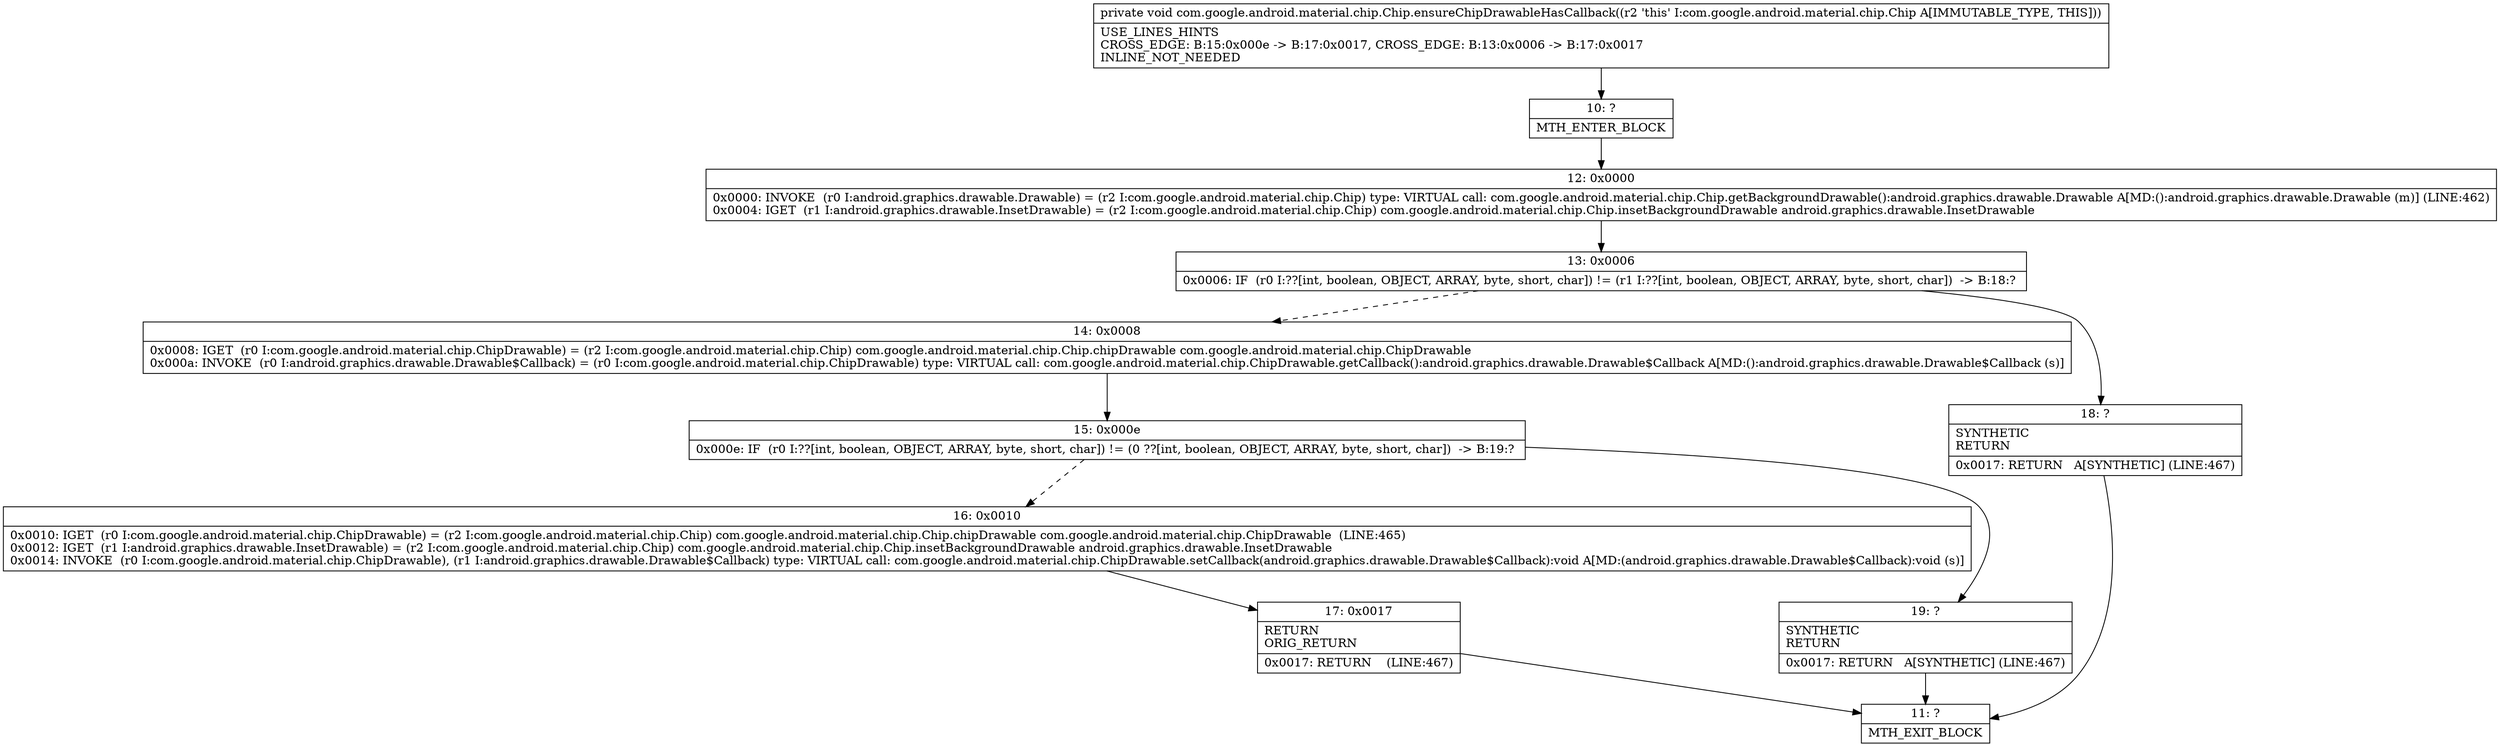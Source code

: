 digraph "CFG forcom.google.android.material.chip.Chip.ensureChipDrawableHasCallback()V" {
Node_10 [shape=record,label="{10\:\ ?|MTH_ENTER_BLOCK\l}"];
Node_12 [shape=record,label="{12\:\ 0x0000|0x0000: INVOKE  (r0 I:android.graphics.drawable.Drawable) = (r2 I:com.google.android.material.chip.Chip) type: VIRTUAL call: com.google.android.material.chip.Chip.getBackgroundDrawable():android.graphics.drawable.Drawable A[MD:():android.graphics.drawable.Drawable (m)] (LINE:462)\l0x0004: IGET  (r1 I:android.graphics.drawable.InsetDrawable) = (r2 I:com.google.android.material.chip.Chip) com.google.android.material.chip.Chip.insetBackgroundDrawable android.graphics.drawable.InsetDrawable \l}"];
Node_13 [shape=record,label="{13\:\ 0x0006|0x0006: IF  (r0 I:??[int, boolean, OBJECT, ARRAY, byte, short, char]) != (r1 I:??[int, boolean, OBJECT, ARRAY, byte, short, char])  \-\> B:18:? \l}"];
Node_14 [shape=record,label="{14\:\ 0x0008|0x0008: IGET  (r0 I:com.google.android.material.chip.ChipDrawable) = (r2 I:com.google.android.material.chip.Chip) com.google.android.material.chip.Chip.chipDrawable com.google.android.material.chip.ChipDrawable \l0x000a: INVOKE  (r0 I:android.graphics.drawable.Drawable$Callback) = (r0 I:com.google.android.material.chip.ChipDrawable) type: VIRTUAL call: com.google.android.material.chip.ChipDrawable.getCallback():android.graphics.drawable.Drawable$Callback A[MD:():android.graphics.drawable.Drawable$Callback (s)]\l}"];
Node_15 [shape=record,label="{15\:\ 0x000e|0x000e: IF  (r0 I:??[int, boolean, OBJECT, ARRAY, byte, short, char]) != (0 ??[int, boolean, OBJECT, ARRAY, byte, short, char])  \-\> B:19:? \l}"];
Node_16 [shape=record,label="{16\:\ 0x0010|0x0010: IGET  (r0 I:com.google.android.material.chip.ChipDrawable) = (r2 I:com.google.android.material.chip.Chip) com.google.android.material.chip.Chip.chipDrawable com.google.android.material.chip.ChipDrawable  (LINE:465)\l0x0012: IGET  (r1 I:android.graphics.drawable.InsetDrawable) = (r2 I:com.google.android.material.chip.Chip) com.google.android.material.chip.Chip.insetBackgroundDrawable android.graphics.drawable.InsetDrawable \l0x0014: INVOKE  (r0 I:com.google.android.material.chip.ChipDrawable), (r1 I:android.graphics.drawable.Drawable$Callback) type: VIRTUAL call: com.google.android.material.chip.ChipDrawable.setCallback(android.graphics.drawable.Drawable$Callback):void A[MD:(android.graphics.drawable.Drawable$Callback):void (s)]\l}"];
Node_17 [shape=record,label="{17\:\ 0x0017|RETURN\lORIG_RETURN\l|0x0017: RETURN    (LINE:467)\l}"];
Node_11 [shape=record,label="{11\:\ ?|MTH_EXIT_BLOCK\l}"];
Node_19 [shape=record,label="{19\:\ ?|SYNTHETIC\lRETURN\l|0x0017: RETURN   A[SYNTHETIC] (LINE:467)\l}"];
Node_18 [shape=record,label="{18\:\ ?|SYNTHETIC\lRETURN\l|0x0017: RETURN   A[SYNTHETIC] (LINE:467)\l}"];
MethodNode[shape=record,label="{private void com.google.android.material.chip.Chip.ensureChipDrawableHasCallback((r2 'this' I:com.google.android.material.chip.Chip A[IMMUTABLE_TYPE, THIS]))  | USE_LINES_HINTS\lCROSS_EDGE: B:15:0x000e \-\> B:17:0x0017, CROSS_EDGE: B:13:0x0006 \-\> B:17:0x0017\lINLINE_NOT_NEEDED\l}"];
MethodNode -> Node_10;Node_10 -> Node_12;
Node_12 -> Node_13;
Node_13 -> Node_14[style=dashed];
Node_13 -> Node_18;
Node_14 -> Node_15;
Node_15 -> Node_16[style=dashed];
Node_15 -> Node_19;
Node_16 -> Node_17;
Node_17 -> Node_11;
Node_19 -> Node_11;
Node_18 -> Node_11;
}

